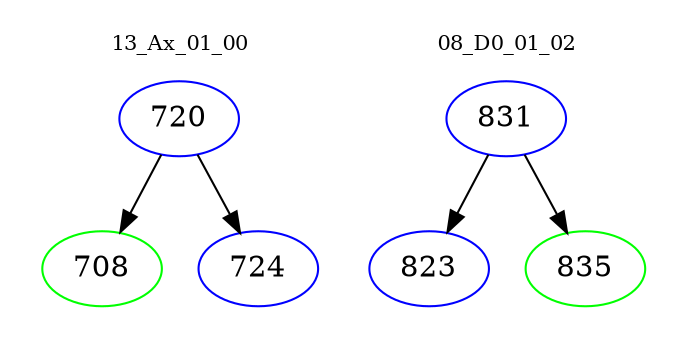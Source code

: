 digraph{
subgraph cluster_0 {
color = white
label = "13_Ax_01_00";
fontsize=10;
T0_720 [label="720", color="blue"]
T0_720 -> T0_708 [color="black"]
T0_708 [label="708", color="green"]
T0_720 -> T0_724 [color="black"]
T0_724 [label="724", color="blue"]
}
subgraph cluster_1 {
color = white
label = "08_D0_01_02";
fontsize=10;
T1_831 [label="831", color="blue"]
T1_831 -> T1_823 [color="black"]
T1_823 [label="823", color="blue"]
T1_831 -> T1_835 [color="black"]
T1_835 [label="835", color="green"]
}
}
